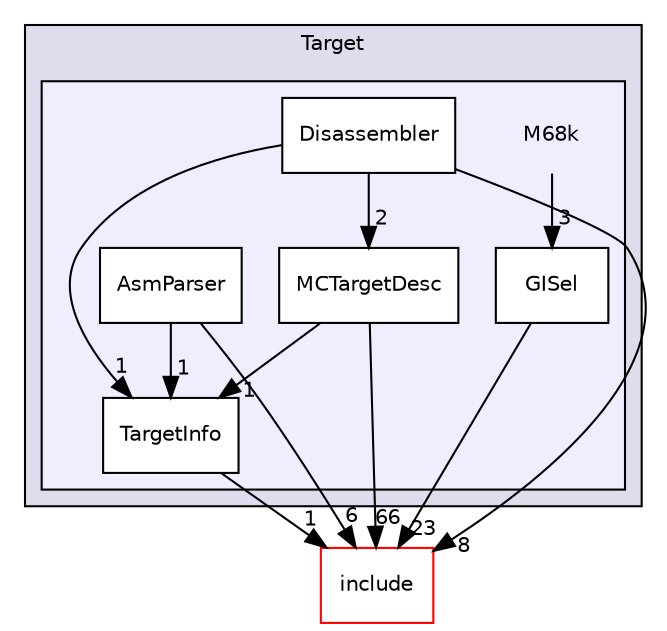 digraph "lib/Target/M68k" {
  bgcolor=transparent;
  compound=true
  node [ fontsize="10", fontname="Helvetica"];
  edge [ labelfontsize="10", labelfontname="Helvetica"];
  subgraph clusterdir_794e483eb1cc7921d35fd149d9cc325b {
    graph [ bgcolor="#ddddee", pencolor="black", label="Target" fontname="Helvetica", fontsize="10", URL="dir_794e483eb1cc7921d35fd149d9cc325b.html"]
  subgraph clusterdir_75be98d036773b3a0c8f79f20c9e218b {
    graph [ bgcolor="#eeeeff", pencolor="black", label="" URL="dir_75be98d036773b3a0c8f79f20c9e218b.html"];
    dir_75be98d036773b3a0c8f79f20c9e218b [shape=plaintext label="M68k"];
    dir_4ebc10509a002ee3d0248f74032def20 [shape=box label="AsmParser" color="black" fillcolor="white" style="filled" URL="dir_4ebc10509a002ee3d0248f74032def20.html"];
    dir_15e4058f1a3adb0f8746a8e0ae79ad7f [shape=box label="Disassembler" color="black" fillcolor="white" style="filled" URL="dir_15e4058f1a3adb0f8746a8e0ae79ad7f.html"];
    dir_d213b0662d0673d426544834c1b311b6 [shape=box label="GISel" color="black" fillcolor="white" style="filled" URL="dir_d213b0662d0673d426544834c1b311b6.html"];
    dir_d561de83ea5dd28ce377f6dfdf1d8847 [shape=box label="MCTargetDesc" color="black" fillcolor="white" style="filled" URL="dir_d561de83ea5dd28ce377f6dfdf1d8847.html"];
    dir_c59292bd6613146d5338de60626dff85 [shape=box label="TargetInfo" color="black" fillcolor="white" style="filled" URL="dir_c59292bd6613146d5338de60626dff85.html"];
  }
  }
  dir_d44c64559bbebec7f509842c48db8b23 [shape=box label="include" color="red" URL="dir_d44c64559bbebec7f509842c48db8b23.html"];
  dir_4ebc10509a002ee3d0248f74032def20->dir_c59292bd6613146d5338de60626dff85 [headlabel="1", labeldistance=1.5 headhref="dir_000154_000157.html"];
  dir_4ebc10509a002ee3d0248f74032def20->dir_d44c64559bbebec7f509842c48db8b23 [headlabel="6", labeldistance=1.5 headhref="dir_000154_000001.html"];
  dir_15e4058f1a3adb0f8746a8e0ae79ad7f->dir_d561de83ea5dd28ce377f6dfdf1d8847 [headlabel="2", labeldistance=1.5 headhref="dir_000155_000156.html"];
  dir_15e4058f1a3adb0f8746a8e0ae79ad7f->dir_c59292bd6613146d5338de60626dff85 [headlabel="1", labeldistance=1.5 headhref="dir_000155_000157.html"];
  dir_15e4058f1a3adb0f8746a8e0ae79ad7f->dir_d44c64559bbebec7f509842c48db8b23 [headlabel="8", labeldistance=1.5 headhref="dir_000155_000001.html"];
  dir_d561de83ea5dd28ce377f6dfdf1d8847->dir_c59292bd6613146d5338de60626dff85 [headlabel="1", labeldistance=1.5 headhref="dir_000156_000157.html"];
  dir_d561de83ea5dd28ce377f6dfdf1d8847->dir_d44c64559bbebec7f509842c48db8b23 [headlabel="66", labeldistance=1.5 headhref="dir_000156_000001.html"];
  dir_c59292bd6613146d5338de60626dff85->dir_d44c64559bbebec7f509842c48db8b23 [headlabel="1", labeldistance=1.5 headhref="dir_000157_000001.html"];
  dir_75be98d036773b3a0c8f79f20c9e218b->dir_d213b0662d0673d426544834c1b311b6 [headlabel="3", labeldistance=1.5 headhref="dir_000153_000335.html"];
  dir_d213b0662d0673d426544834c1b311b6->dir_d44c64559bbebec7f509842c48db8b23 [headlabel="23", labeldistance=1.5 headhref="dir_000335_000001.html"];
}
